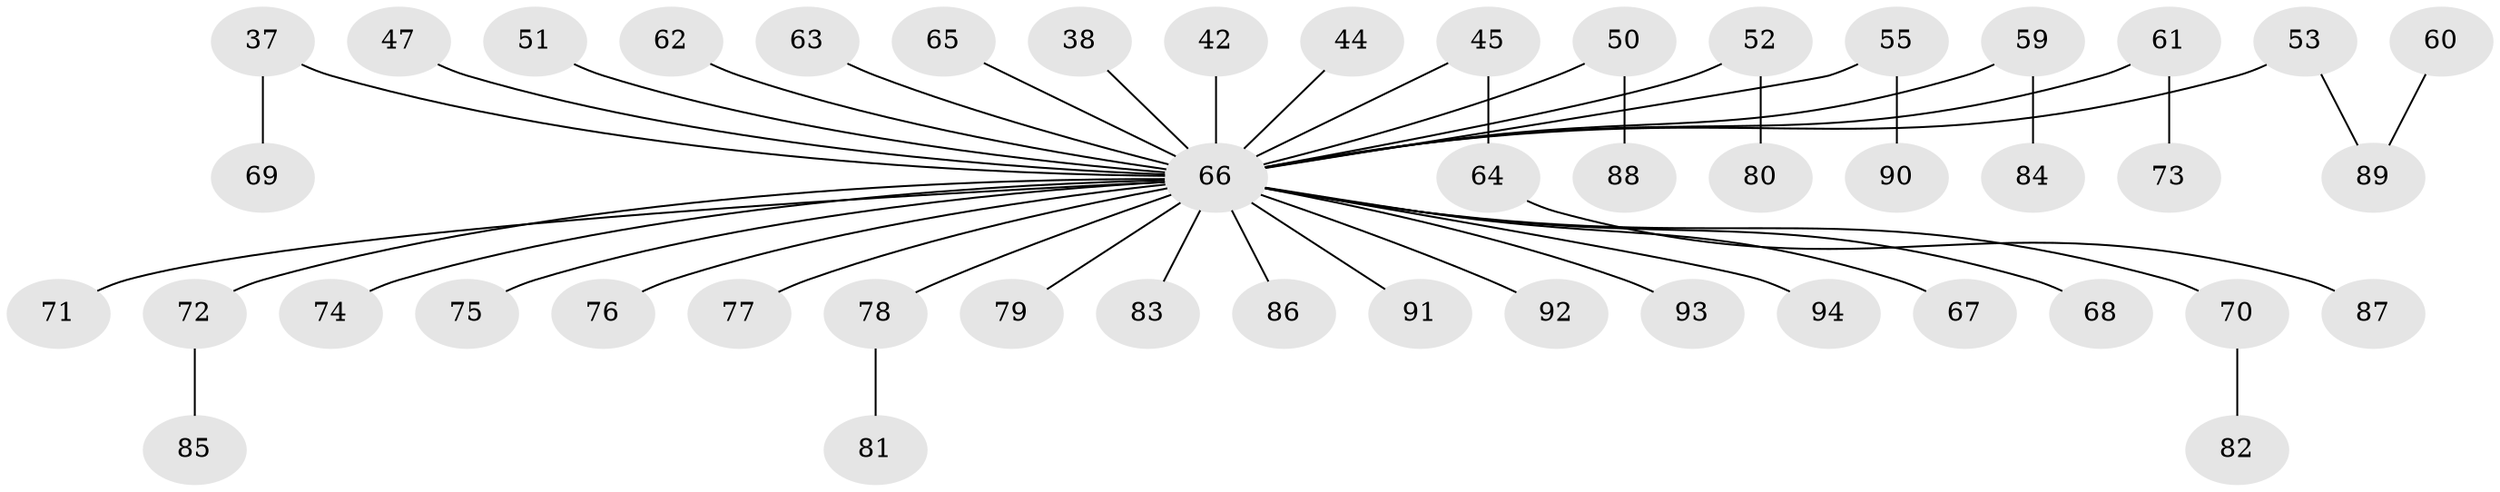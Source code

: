 // original degree distribution, {6: 0.02127659574468085, 7: 0.031914893617021274, 4: 0.031914893617021274, 2: 0.35106382978723405, 3: 0.07446808510638298, 5: 0.02127659574468085, 1: 0.46808510638297873}
// Generated by graph-tools (version 1.1) at 2025/52/03/09/25 04:52:38]
// undirected, 47 vertices, 46 edges
graph export_dot {
graph [start="1"]
  node [color=gray90,style=filled];
  37;
  38;
  42;
  44;
  45;
  47;
  50;
  51;
  52;
  53 [super="+19"];
  55;
  59;
  60;
  61;
  62;
  63;
  64;
  65;
  66 [super="+56+9+12+39+30+21+28+46+43+58+29+33+34+35+36+57"];
  67;
  68;
  69;
  70;
  71;
  72;
  73;
  74 [super="+31"];
  75;
  76;
  77;
  78;
  79;
  80;
  81;
  82;
  83;
  84;
  85;
  86;
  87;
  88;
  89 [super="+22"];
  90;
  91 [super="+14"];
  92 [super="+27"];
  93;
  94;
  37 -- 69;
  37 -- 66;
  38 -- 66;
  42 -- 66;
  44 -- 66;
  45 -- 64;
  45 -- 66;
  47 -- 66;
  50 -- 88;
  50 -- 66;
  51 -- 66;
  52 -- 80;
  52 -- 66;
  53 -- 89;
  53 -- 66;
  55 -- 90;
  55 -- 66;
  59 -- 84;
  59 -- 66;
  60 -- 89;
  61 -- 73;
  61 -- 66;
  62 -- 66;
  63 -- 66;
  64 -- 87;
  65 -- 66;
  66 -- 67;
  66 -- 70;
  66 -- 75;
  66 -- 76;
  66 -- 77;
  66 -- 79;
  66 -- 86;
  66 -- 94;
  66 -- 83;
  66 -- 68;
  66 -- 71;
  66 -- 91;
  66 -- 93;
  66 -- 78;
  66 -- 72;
  66 -- 92;
  66 -- 74;
  70 -- 82;
  72 -- 85;
  78 -- 81;
}
